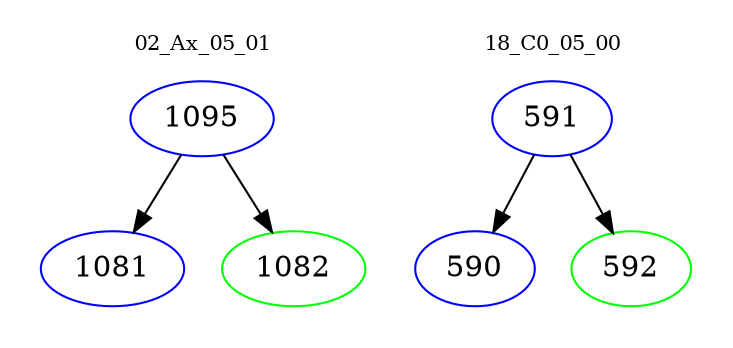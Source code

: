 digraph{
subgraph cluster_0 {
color = white
label = "02_Ax_05_01";
fontsize=10;
T0_1095 [label="1095", color="blue"]
T0_1095 -> T0_1081 [color="black"]
T0_1081 [label="1081", color="blue"]
T0_1095 -> T0_1082 [color="black"]
T0_1082 [label="1082", color="green"]
}
subgraph cluster_1 {
color = white
label = "18_C0_05_00";
fontsize=10;
T1_591 [label="591", color="blue"]
T1_591 -> T1_590 [color="black"]
T1_590 [label="590", color="blue"]
T1_591 -> T1_592 [color="black"]
T1_592 [label="592", color="green"]
}
}
